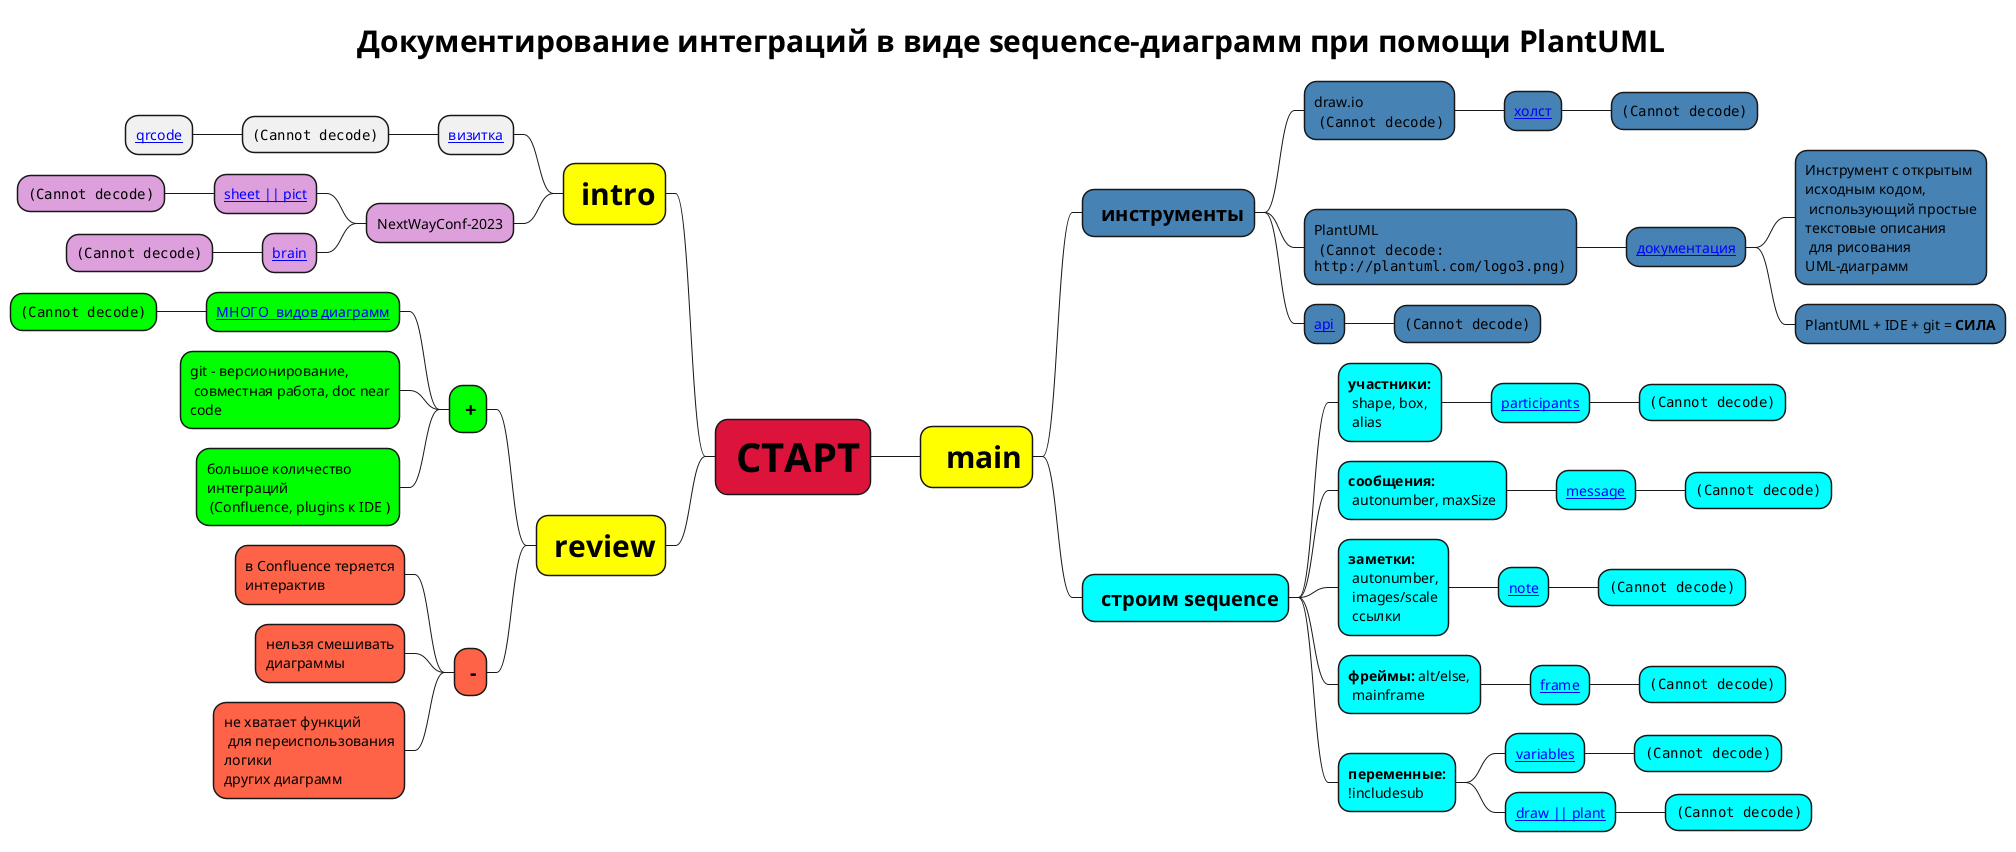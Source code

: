 @startmindmap
'https://plantuml.com/mindmap-diagram
skinparam wrapWidth 200

title <size:30> Документирование интеграций в виде sequence-диаграмм при помощи PlantUML

*[#crimson] <size:40> **СТАРТ**
left side
**[#yellow] <size:30> **intro**
*** [[/speach_images/about_me.png визитка]]
**** <img:/speach_images/about_me.png{scale=0.03}>
***** [[/speach_images/qrcode.png qrcode]]
***[#plum] NextWayConf-2023
****[#plum] [[/speach_images/sheet.png sheet || pict]]
*****[#plum] <img:/speach_images/sheet.png{scale=0.03}>
****[#plum] [[/speach_images/brain.png brain]]
*****[#plum] <img:/speach_images/brain.png{scale=0.03}>

right side
**[#yellow] <size:30>  **main**
***[#steelBlue] <b> <size:20> инструменты
****[#steelBlue] draw.io \n <img:/speach_images/draw_logo.jpeg{scale=0.10}>
*****[#steelBlue] [[/speach_images/draw.png холст]]
******[#steelBlue] <img:/speach_images/draw.png{scale=0.03}>

****[#steelBlue] PlantUML \n <img:http://plantuml.com/logo3.png{scale=0.5}>
*****[#steelBlue] [[https://plantuml.com/ru/ документация]]
******[#steelBlue] Инструмент с открытым исходным кодом, \n использующий простые текстовые описания \n для рисования UML-диаграмм
******[#steelBlue] PlantUML + IDE + git = **СИЛА**
****[#steelBlue] [[/speach_images/draw_api.png api]]
*****[#steelBlue] <img:/speach_images/draw_api.png{scale=0.03}>
***[#cyan] <b> <size:20> строим sequence
****[#cyan]  **участники:** \n shape, box,\n alias
*****[#cyan] [[/speach_images/participants.png participants]]
******[#cyan] <img:/speach_images/participants.png{scale=0.25}>

****[#cyan]  **сообщения:** \n autonumber, maxSize
*****[#cyan] [[/speach_images/message.png message]]
******[#cyan] <img:/speach_images/message.png{scale=0.08}>

****[#cyan] **заметки:** \n autonumber, \n images/scale \n ссылки
*****[#cyan] [[/speach_images/note.png note]]
******[#cyan] <img:/speach_images/note.png{scale=0.06}>

****[#cyan] **фреймы:** alt/else, \n mainframe
*****[#cyan] [[/speach_images/frame.png frame]]
******[#cyan] <img:/speach_images/frame.png{scale=0.06}>

****[#cyan] **переменные:** \n!includesub
*****[#cyan] [[/speach_images/variables.png variables]]
******[#cyan] <img:/speach_images/variables.png{scale=0.06}>
*****[#cyan] [[/speach_images/draw_plant.png draw || plant]]
******[#cyan] <img:/speach_images/draw_plant.png{scale=0.03}>
left side
**[#yellow] <size:30> **review**
***[#lime]  <size:20> **+**
****[#lime] [[/speach_images/many_charts.png МНОГО  видов диаграмм]]
*****[#lime] <img:/speach_images/many_charts.png{scale=0.06}>
****[#lime] git - версионирование, \n совместная работа, doc near code
****[#lime] большое количество интеграций \n (Confluence, plugins к IDE )
***[#tomato] <size:20> **-**
****[#tomato] в Confluence теряется интерактив
****[#tomato] нельзя смешивать диаграммы
****[#tomato] не хватает функций \n для переиспользования логики \nдругих диаграмм

@endmindmap
